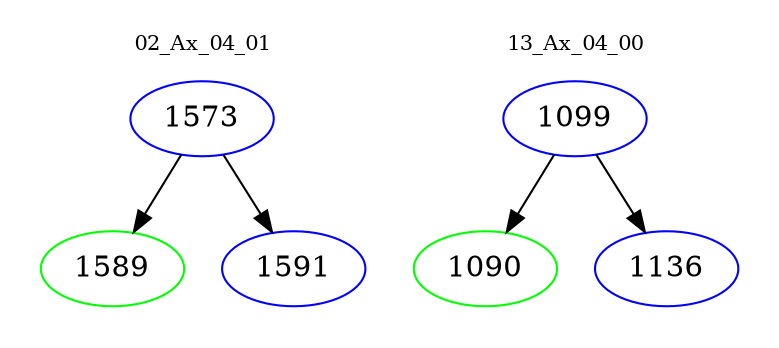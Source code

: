 digraph{
subgraph cluster_0 {
color = white
label = "02_Ax_04_01";
fontsize=10;
T0_1573 [label="1573", color="blue"]
T0_1573 -> T0_1589 [color="black"]
T0_1589 [label="1589", color="green"]
T0_1573 -> T0_1591 [color="black"]
T0_1591 [label="1591", color="blue"]
}
subgraph cluster_1 {
color = white
label = "13_Ax_04_00";
fontsize=10;
T1_1099 [label="1099", color="blue"]
T1_1099 -> T1_1090 [color="black"]
T1_1090 [label="1090", color="green"]
T1_1099 -> T1_1136 [color="black"]
T1_1136 [label="1136", color="blue"]
}
}
